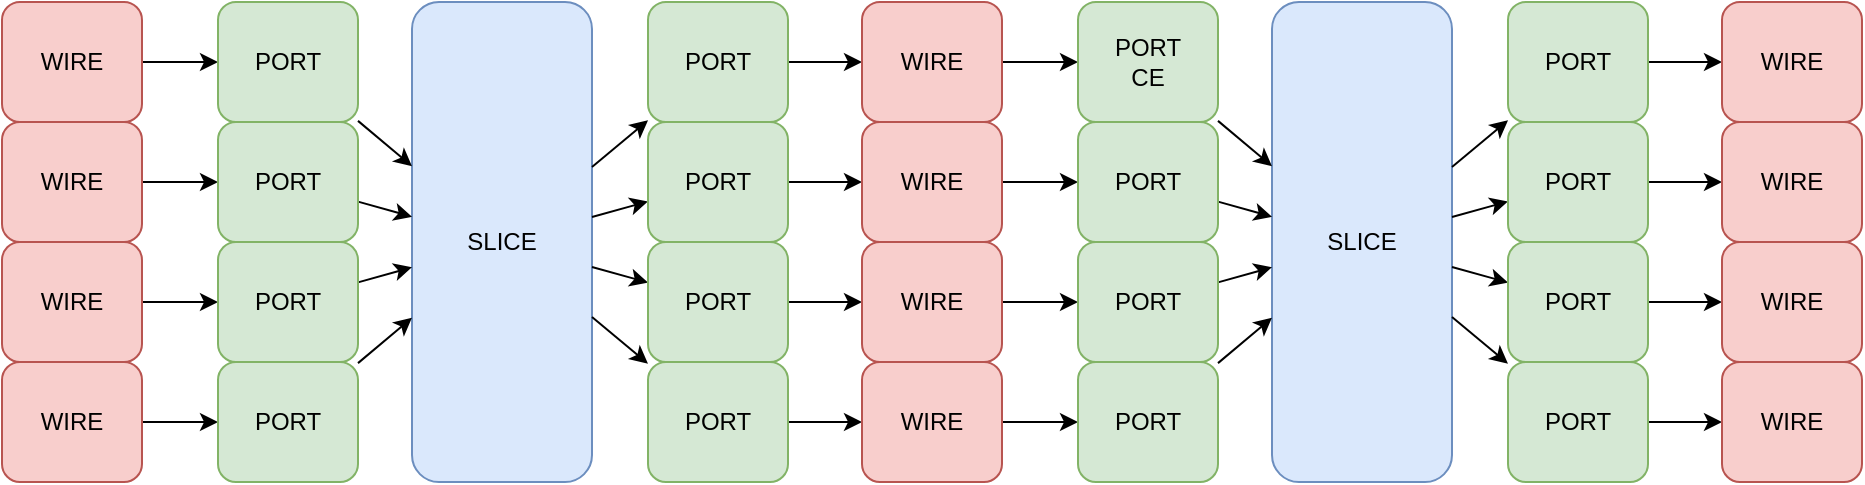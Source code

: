 <mxfile version="13.7.3" type="device"><diagram id="SD91HZ0w1xuz2IwIAkWW" name="Page-1"><mxGraphModel dx="1422" dy="822" grid="1" gridSize="10" guides="1" tooltips="1" connect="1" arrows="1" fold="1" page="1" pageScale="1" pageWidth="827" pageHeight="1169" math="0" shadow="0"><root><mxCell id="0"/><mxCell id="1" parent="0"/><mxCell id="beBqRzLxH4kBeokFCDio-5" value="SLICE" style="rounded=1;whiteSpace=wrap;html=1;fillColor=#dae8fc;strokeColor=#6c8ebf;" vertex="1" parent="1"><mxGeometry x="265" y="140" width="90" height="240" as="geometry"/></mxCell><mxCell id="beBqRzLxH4kBeokFCDio-22" value="SLICE" style="rounded=1;whiteSpace=wrap;html=1;fillColor=#dae8fc;strokeColor=#6c8ebf;" vertex="1" parent="1"><mxGeometry x="695" y="140" width="90" height="240" as="geometry"/></mxCell><mxCell id="beBqRzLxH4kBeokFCDio-31" value="" style="endArrow=classic;html=1;" edge="1" parent="1" source="beBqRzLxH4kBeokFCDio-1" target="beBqRzLxH4kBeokFCDio-6"><mxGeometry width="50" height="50" relative="1" as="geometry"><mxPoint x="10" y="160" as="sourcePoint"/><mxPoint x="60" y="110" as="targetPoint"/></mxGeometry></mxCell><mxCell id="beBqRzLxH4kBeokFCDio-32" value="" style="endArrow=classic;html=1;" edge="1" parent="1" source="beBqRzLxH4kBeokFCDio-2" target="beBqRzLxH4kBeokFCDio-7"><mxGeometry width="50" height="50" relative="1" as="geometry"><mxPoint x="140" y="180" as="sourcePoint"/><mxPoint x="160" y="180" as="targetPoint"/></mxGeometry></mxCell><mxCell id="beBqRzLxH4kBeokFCDio-33" value="" style="endArrow=classic;html=1;" edge="1" parent="1" source="beBqRzLxH4kBeokFCDio-3" target="beBqRzLxH4kBeokFCDio-8"><mxGeometry width="50" height="50" relative="1" as="geometry"><mxPoint x="140" y="240" as="sourcePoint"/><mxPoint x="160" y="240" as="targetPoint"/></mxGeometry></mxCell><mxCell id="beBqRzLxH4kBeokFCDio-34" value="" style="endArrow=classic;html=1;" edge="1" parent="1" source="beBqRzLxH4kBeokFCDio-4" target="beBqRzLxH4kBeokFCDio-9"><mxGeometry width="50" height="50" relative="1" as="geometry"><mxPoint x="140" y="300" as="sourcePoint"/><mxPoint x="160" y="300" as="targetPoint"/></mxGeometry></mxCell><mxCell id="beBqRzLxH4kBeokFCDio-35" value="" style="endArrow=classic;html=1;" edge="1" parent="1" source="beBqRzLxH4kBeokFCDio-9" target="beBqRzLxH4kBeokFCDio-5"><mxGeometry width="50" height="50" relative="1" as="geometry"><mxPoint x="140" y="360" as="sourcePoint"/><mxPoint x="160" y="360" as="targetPoint"/></mxGeometry></mxCell><mxCell id="beBqRzLxH4kBeokFCDio-36" value="" style="endArrow=classic;html=1;" edge="1" parent="1" source="beBqRzLxH4kBeokFCDio-8" target="beBqRzLxH4kBeokFCDio-5"><mxGeometry width="50" height="50" relative="1" as="geometry"><mxPoint x="230" y="331.364" as="sourcePoint"/><mxPoint x="260" y="306.818" as="targetPoint"/></mxGeometry></mxCell><mxCell id="beBqRzLxH4kBeokFCDio-37" value="" style="endArrow=classic;html=1;" edge="1" parent="1" source="beBqRzLxH4kBeokFCDio-7" target="beBqRzLxH4kBeokFCDio-5"><mxGeometry width="50" height="50" relative="1" as="geometry"><mxPoint x="230" y="290.455" as="sourcePoint"/><mxPoint x="260" y="282.273" as="targetPoint"/></mxGeometry></mxCell><mxCell id="beBqRzLxH4kBeokFCDio-38" value="" style="endArrow=classic;html=1;" edge="1" parent="1" source="beBqRzLxH4kBeokFCDio-6" target="beBqRzLxH4kBeokFCDio-5"><mxGeometry width="50" height="50" relative="1" as="geometry"><mxPoint x="230" y="249.545" as="sourcePoint"/><mxPoint x="260" y="257.727" as="targetPoint"/></mxGeometry></mxCell><mxCell id="beBqRzLxH4kBeokFCDio-39" value="" style="endArrow=classic;html=1;" edge="1" parent="1" source="beBqRzLxH4kBeokFCDio-5" target="beBqRzLxH4kBeokFCDio-10"><mxGeometry width="50" height="50" relative="1" as="geometry"><mxPoint x="230" y="208.636" as="sourcePoint"/><mxPoint x="260" y="233.182" as="targetPoint"/></mxGeometry></mxCell><mxCell id="beBqRzLxH4kBeokFCDio-40" value="" style="endArrow=classic;html=1;" edge="1" parent="1" source="beBqRzLxH4kBeokFCDio-5" target="beBqRzLxH4kBeokFCDio-11"><mxGeometry width="50" height="50" relative="1" as="geometry"><mxPoint x="350" y="235.966" as="sourcePoint"/><mxPoint x="389" y="206.471" as="targetPoint"/></mxGeometry></mxCell><mxCell id="beBqRzLxH4kBeokFCDio-41" value="" style="endArrow=classic;html=1;" edge="1" parent="1" source="beBqRzLxH4kBeokFCDio-5" target="beBqRzLxH4kBeokFCDio-12"><mxGeometry width="50" height="50" relative="1" as="geometry"><mxPoint x="350" y="258.655" as="sourcePoint"/><mxPoint x="389" y="248.824" as="targetPoint"/></mxGeometry></mxCell><mxCell id="beBqRzLxH4kBeokFCDio-42" value="" style="endArrow=classic;html=1;" edge="1" parent="1" source="beBqRzLxH4kBeokFCDio-5" target="beBqRzLxH4kBeokFCDio-13"><mxGeometry width="50" height="50" relative="1" as="geometry"><mxPoint x="350" y="281.345" as="sourcePoint"/><mxPoint x="389" y="291.176" as="targetPoint"/></mxGeometry></mxCell><mxCell id="beBqRzLxH4kBeokFCDio-43" value="" style="endArrow=classic;html=1;" edge="1" parent="1" source="beBqRzLxH4kBeokFCDio-13" target="beBqRzLxH4kBeokFCDio-17"><mxGeometry width="50" height="50" relative="1" as="geometry"><mxPoint x="350" y="304.034" as="sourcePoint"/><mxPoint x="389" y="333.529" as="targetPoint"/></mxGeometry></mxCell><mxCell id="beBqRzLxH4kBeokFCDio-44" value="" style="endArrow=classic;html=1;" edge="1" parent="1" source="beBqRzLxH4kBeokFCDio-12" target="beBqRzLxH4kBeokFCDio-16"><mxGeometry width="50" height="50" relative="1" as="geometry"><mxPoint x="459" y="360" as="sourcePoint"/><mxPoint x="490" y="360" as="targetPoint"/></mxGeometry></mxCell><mxCell id="beBqRzLxH4kBeokFCDio-45" value="" style="endArrow=classic;html=1;" edge="1" parent="1" source="beBqRzLxH4kBeokFCDio-11" target="beBqRzLxH4kBeokFCDio-15"><mxGeometry width="50" height="50" relative="1" as="geometry"><mxPoint x="459" y="300" as="sourcePoint"/><mxPoint x="490" y="300" as="targetPoint"/></mxGeometry></mxCell><mxCell id="beBqRzLxH4kBeokFCDio-46" value="" style="endArrow=classic;html=1;" edge="1" parent="1" source="beBqRzLxH4kBeokFCDio-10" target="beBqRzLxH4kBeokFCDio-14"><mxGeometry width="50" height="50" relative="1" as="geometry"><mxPoint x="459" y="240" as="sourcePoint"/><mxPoint x="490" y="240" as="targetPoint"/></mxGeometry></mxCell><mxCell id="beBqRzLxH4kBeokFCDio-47" value="" style="endArrow=classic;html=1;" edge="1" parent="1" source="beBqRzLxH4kBeokFCDio-14" target="beBqRzLxH4kBeokFCDio-18"><mxGeometry width="50" height="50" relative="1" as="geometry"><mxPoint x="459" y="180" as="sourcePoint"/><mxPoint x="490" y="180" as="targetPoint"/></mxGeometry></mxCell><mxCell id="beBqRzLxH4kBeokFCDio-48" value="" style="endArrow=classic;html=1;" edge="1" parent="1" source="beBqRzLxH4kBeokFCDio-15" target="beBqRzLxH4kBeokFCDio-19"><mxGeometry width="50" height="50" relative="1" as="geometry"><mxPoint x="560" y="180" as="sourcePoint"/><mxPoint x="600" y="180" as="targetPoint"/></mxGeometry></mxCell><mxCell id="beBqRzLxH4kBeokFCDio-49" value="" style="endArrow=classic;html=1;" edge="1" parent="1" source="beBqRzLxH4kBeokFCDio-16" target="beBqRzLxH4kBeokFCDio-20"><mxGeometry width="50" height="50" relative="1" as="geometry"><mxPoint x="560" y="240" as="sourcePoint"/><mxPoint x="600" y="240" as="targetPoint"/></mxGeometry></mxCell><mxCell id="beBqRzLxH4kBeokFCDio-50" value="" style="endArrow=classic;html=1;" edge="1" parent="1" source="beBqRzLxH4kBeokFCDio-17" target="beBqRzLxH4kBeokFCDio-21"><mxGeometry width="50" height="50" relative="1" as="geometry"><mxPoint x="560" y="300" as="sourcePoint"/><mxPoint x="600" y="300" as="targetPoint"/></mxGeometry></mxCell><mxCell id="beBqRzLxH4kBeokFCDio-52" value="" style="endArrow=classic;html=1;" edge="1" parent="1" source="beBqRzLxH4kBeokFCDio-21" target="beBqRzLxH4kBeokFCDio-22"><mxGeometry width="50" height="50" relative="1" as="geometry"><mxPoint x="560" y="360" as="sourcePoint"/><mxPoint x="600" y="360" as="targetPoint"/></mxGeometry></mxCell><mxCell id="beBqRzLxH4kBeokFCDio-53" value="" style="endArrow=classic;html=1;" edge="1" parent="1" source="beBqRzLxH4kBeokFCDio-20" target="beBqRzLxH4kBeokFCDio-22"><mxGeometry width="50" height="50" relative="1" as="geometry"><mxPoint x="670" y="333.75" as="sourcePoint"/><mxPoint x="710" y="303.75" as="targetPoint"/></mxGeometry></mxCell><mxCell id="beBqRzLxH4kBeokFCDio-54" value="" style="endArrow=classic;html=1;" edge="1" parent="1" source="beBqRzLxH4kBeokFCDio-19" target="beBqRzLxH4kBeokFCDio-22"><mxGeometry width="50" height="50" relative="1" as="geometry"><mxPoint x="670" y="291.25" as="sourcePoint"/><mxPoint x="710" y="281.25" as="targetPoint"/></mxGeometry></mxCell><mxCell id="beBqRzLxH4kBeokFCDio-55" value="" style="endArrow=classic;html=1;" edge="1" parent="1" source="beBqRzLxH4kBeokFCDio-18" target="beBqRzLxH4kBeokFCDio-22"><mxGeometry width="50" height="50" relative="1" as="geometry"><mxPoint x="670" y="248.75" as="sourcePoint"/><mxPoint x="710" y="258.75" as="targetPoint"/></mxGeometry></mxCell><mxCell id="beBqRzLxH4kBeokFCDio-56" value="" style="endArrow=classic;html=1;" edge="1" parent="1" source="beBqRzLxH4kBeokFCDio-22" target="beBqRzLxH4kBeokFCDio-23"><mxGeometry width="50" height="50" relative="1" as="geometry"><mxPoint x="670" y="206.25" as="sourcePoint"/><mxPoint x="710" y="236.25" as="targetPoint"/></mxGeometry></mxCell><mxCell id="beBqRzLxH4kBeokFCDio-57" value="" style="endArrow=classic;html=1;" edge="1" parent="1" source="beBqRzLxH4kBeokFCDio-22" target="beBqRzLxH4kBeokFCDio-24"><mxGeometry width="50" height="50" relative="1" as="geometry"><mxPoint x="800" y="233.182" as="sourcePoint"/><mxPoint x="830" y="208.636" as="targetPoint"/></mxGeometry></mxCell><mxCell id="beBqRzLxH4kBeokFCDio-58" value="" style="endArrow=classic;html=1;" edge="1" parent="1" source="beBqRzLxH4kBeokFCDio-22" target="beBqRzLxH4kBeokFCDio-25"><mxGeometry width="50" height="50" relative="1" as="geometry"><mxPoint x="800" y="257.727" as="sourcePoint"/><mxPoint x="830" y="249.545" as="targetPoint"/></mxGeometry></mxCell><mxCell id="beBqRzLxH4kBeokFCDio-59" value="" style="endArrow=classic;html=1;" edge="1" parent="1" source="beBqRzLxH4kBeokFCDio-22" target="beBqRzLxH4kBeokFCDio-26"><mxGeometry width="50" height="50" relative="1" as="geometry"><mxPoint x="800" y="282.273" as="sourcePoint"/><mxPoint x="830" y="290.455" as="targetPoint"/></mxGeometry></mxCell><mxCell id="beBqRzLxH4kBeokFCDio-60" value="" style="endArrow=classic;html=1;" edge="1" parent="1" source="beBqRzLxH4kBeokFCDio-26" target="beBqRzLxH4kBeokFCDio-30"><mxGeometry width="50" height="50" relative="1" as="geometry"><mxPoint x="800" y="306.818" as="sourcePoint"/><mxPoint x="830" y="331.364" as="targetPoint"/></mxGeometry></mxCell><mxCell id="beBqRzLxH4kBeokFCDio-61" value="" style="endArrow=classic;html=1;" edge="1" parent="1" source="beBqRzLxH4kBeokFCDio-25" target="beBqRzLxH4kBeokFCDio-29"><mxGeometry width="50" height="50" relative="1" as="geometry"><mxPoint x="900" y="360" as="sourcePoint"/><mxPoint x="930" y="360" as="targetPoint"/></mxGeometry></mxCell><mxCell id="beBqRzLxH4kBeokFCDio-62" value="" style="endArrow=classic;html=1;" edge="1" parent="1" source="beBqRzLxH4kBeokFCDio-24" target="beBqRzLxH4kBeokFCDio-28"><mxGeometry width="50" height="50" relative="1" as="geometry"><mxPoint x="900" y="300" as="sourcePoint"/><mxPoint x="930" y="300" as="targetPoint"/></mxGeometry></mxCell><mxCell id="beBqRzLxH4kBeokFCDio-63" value="" style="endArrow=classic;html=1;" edge="1" parent="1" source="beBqRzLxH4kBeokFCDio-23" target="beBqRzLxH4kBeokFCDio-27"><mxGeometry width="50" height="50" relative="1" as="geometry"><mxPoint x="900" y="240" as="sourcePoint"/><mxPoint x="930" y="240" as="targetPoint"/></mxGeometry></mxCell><mxCell id="beBqRzLxH4kBeokFCDio-64" value="" style="group" vertex="1" connectable="0" parent="1"><mxGeometry x="60" y="140" width="70" height="240" as="geometry"/></mxCell><mxCell id="beBqRzLxH4kBeokFCDio-1" value="WIRE" style="rounded=1;whiteSpace=wrap;html=1;fillColor=#f8cecc;strokeColor=#b85450;" vertex="1" parent="beBqRzLxH4kBeokFCDio-64"><mxGeometry width="70" height="60" as="geometry"/></mxCell><mxCell id="beBqRzLxH4kBeokFCDio-2" value="WIRE" style="rounded=1;whiteSpace=wrap;html=1;fillColor=#f8cecc;strokeColor=#b85450;" vertex="1" parent="beBqRzLxH4kBeokFCDio-64"><mxGeometry y="60" width="70" height="60" as="geometry"/></mxCell><mxCell id="beBqRzLxH4kBeokFCDio-3" value="WIRE" style="rounded=1;whiteSpace=wrap;html=1;fillColor=#f8cecc;strokeColor=#b85450;" vertex="1" parent="beBqRzLxH4kBeokFCDio-64"><mxGeometry y="120" width="70" height="60" as="geometry"/></mxCell><mxCell id="beBqRzLxH4kBeokFCDio-4" value="WIRE" style="rounded=1;whiteSpace=wrap;html=1;fillColor=#f8cecc;strokeColor=#b85450;" vertex="1" parent="beBqRzLxH4kBeokFCDio-64"><mxGeometry y="180" width="70" height="60" as="geometry"/></mxCell><mxCell id="beBqRzLxH4kBeokFCDio-65" value="" style="group" vertex="1" connectable="0" parent="1"><mxGeometry x="168" y="140" width="70" height="240" as="geometry"/></mxCell><mxCell id="beBqRzLxH4kBeokFCDio-6" value="PORT" style="rounded=1;whiteSpace=wrap;html=1;fillColor=#d5e8d4;strokeColor=#82b366;" vertex="1" parent="beBqRzLxH4kBeokFCDio-65"><mxGeometry width="70" height="60" as="geometry"/></mxCell><mxCell id="beBqRzLxH4kBeokFCDio-7" value="PORT" style="rounded=1;whiteSpace=wrap;html=1;fillColor=#d5e8d4;strokeColor=#82b366;" vertex="1" parent="beBqRzLxH4kBeokFCDio-65"><mxGeometry y="60" width="70" height="60" as="geometry"/></mxCell><mxCell id="beBqRzLxH4kBeokFCDio-8" value="PORT" style="rounded=1;whiteSpace=wrap;html=1;fillColor=#d5e8d4;strokeColor=#82b366;" vertex="1" parent="beBqRzLxH4kBeokFCDio-65"><mxGeometry y="120" width="70" height="60" as="geometry"/></mxCell><mxCell id="beBqRzLxH4kBeokFCDio-9" value="PORT" style="rounded=1;whiteSpace=wrap;html=1;fillColor=#d5e8d4;strokeColor=#82b366;" vertex="1" parent="beBqRzLxH4kBeokFCDio-65"><mxGeometry y="180" width="70" height="60" as="geometry"/></mxCell><mxCell id="beBqRzLxH4kBeokFCDio-66" value="" style="group" vertex="1" connectable="0" parent="1"><mxGeometry x="383" y="140" width="70" height="240" as="geometry"/></mxCell><mxCell id="beBqRzLxH4kBeokFCDio-10" value="PORT" style="rounded=1;whiteSpace=wrap;html=1;fillColor=#d5e8d4;strokeColor=#82b366;" vertex="1" parent="beBqRzLxH4kBeokFCDio-66"><mxGeometry width="70" height="60" as="geometry"/></mxCell><mxCell id="beBqRzLxH4kBeokFCDio-11" value="PORT" style="rounded=1;whiteSpace=wrap;html=1;fillColor=#d5e8d4;strokeColor=#82b366;" vertex="1" parent="beBqRzLxH4kBeokFCDio-66"><mxGeometry y="60" width="70" height="60" as="geometry"/></mxCell><mxCell id="beBqRzLxH4kBeokFCDio-12" value="PORT" style="rounded=1;whiteSpace=wrap;html=1;fillColor=#d5e8d4;strokeColor=#82b366;" vertex="1" parent="beBqRzLxH4kBeokFCDio-66"><mxGeometry y="120" width="70" height="60" as="geometry"/></mxCell><mxCell id="beBqRzLxH4kBeokFCDio-13" value="PORT" style="rounded=1;whiteSpace=wrap;html=1;fillColor=#d5e8d4;strokeColor=#82b366;" vertex="1" parent="beBqRzLxH4kBeokFCDio-66"><mxGeometry y="180" width="70" height="60" as="geometry"/></mxCell><mxCell id="beBqRzLxH4kBeokFCDio-67" value="" style="group" vertex="1" connectable="0" parent="1"><mxGeometry x="490" y="140" width="70" height="240" as="geometry"/></mxCell><mxCell id="beBqRzLxH4kBeokFCDio-14" value="WIRE" style="rounded=1;whiteSpace=wrap;html=1;fillColor=#f8cecc;strokeColor=#b85450;" vertex="1" parent="beBqRzLxH4kBeokFCDio-67"><mxGeometry width="70" height="60" as="geometry"/></mxCell><mxCell id="beBqRzLxH4kBeokFCDio-15" value="WIRE" style="rounded=1;whiteSpace=wrap;html=1;fillColor=#f8cecc;strokeColor=#b85450;" vertex="1" parent="beBqRzLxH4kBeokFCDio-67"><mxGeometry y="60" width="70" height="60" as="geometry"/></mxCell><mxCell id="beBqRzLxH4kBeokFCDio-16" value="WIRE" style="rounded=1;whiteSpace=wrap;html=1;fillColor=#f8cecc;strokeColor=#b85450;" vertex="1" parent="beBqRzLxH4kBeokFCDio-67"><mxGeometry y="120" width="70" height="60" as="geometry"/></mxCell><mxCell id="beBqRzLxH4kBeokFCDio-17" value="WIRE" style="rounded=1;whiteSpace=wrap;html=1;fillColor=#f8cecc;strokeColor=#b85450;" vertex="1" parent="beBqRzLxH4kBeokFCDio-67"><mxGeometry y="180" width="70" height="60" as="geometry"/></mxCell><mxCell id="beBqRzLxH4kBeokFCDio-68" value="" style="group" vertex="1" connectable="0" parent="1"><mxGeometry x="598" y="140" width="70" height="240" as="geometry"/></mxCell><mxCell id="beBqRzLxH4kBeokFCDio-18" value="PORT&lt;br&gt;CE" style="rounded=1;whiteSpace=wrap;html=1;fillColor=#d5e8d4;strokeColor=#82b366;" vertex="1" parent="beBqRzLxH4kBeokFCDio-68"><mxGeometry width="70" height="60" as="geometry"/></mxCell><mxCell id="beBqRzLxH4kBeokFCDio-19" value="PORT" style="rounded=1;whiteSpace=wrap;html=1;fillColor=#d5e8d4;strokeColor=#82b366;" vertex="1" parent="beBqRzLxH4kBeokFCDio-68"><mxGeometry y="60" width="70" height="60" as="geometry"/></mxCell><mxCell id="beBqRzLxH4kBeokFCDio-20" value="PORT" style="rounded=1;whiteSpace=wrap;html=1;fillColor=#d5e8d4;strokeColor=#82b366;" vertex="1" parent="beBqRzLxH4kBeokFCDio-68"><mxGeometry y="120" width="70" height="60" as="geometry"/></mxCell><mxCell id="beBqRzLxH4kBeokFCDio-21" value="PORT" style="rounded=1;whiteSpace=wrap;html=1;fillColor=#d5e8d4;strokeColor=#82b366;" vertex="1" parent="beBqRzLxH4kBeokFCDio-68"><mxGeometry y="180" width="70" height="60" as="geometry"/></mxCell><mxCell id="beBqRzLxH4kBeokFCDio-69" value="" style="group" vertex="1" connectable="0" parent="1"><mxGeometry x="813" y="140" width="70" height="240" as="geometry"/></mxCell><mxCell id="beBqRzLxH4kBeokFCDio-23" value="PORT" style="rounded=1;whiteSpace=wrap;html=1;fillColor=#d5e8d4;strokeColor=#82b366;" vertex="1" parent="beBqRzLxH4kBeokFCDio-69"><mxGeometry width="70" height="60" as="geometry"/></mxCell><mxCell id="beBqRzLxH4kBeokFCDio-24" value="PORT" style="rounded=1;whiteSpace=wrap;html=1;fillColor=#d5e8d4;strokeColor=#82b366;" vertex="1" parent="beBqRzLxH4kBeokFCDio-69"><mxGeometry y="60" width="70" height="60" as="geometry"/></mxCell><mxCell id="beBqRzLxH4kBeokFCDio-25" value="PORT" style="rounded=1;whiteSpace=wrap;html=1;fillColor=#d5e8d4;strokeColor=#82b366;" vertex="1" parent="beBqRzLxH4kBeokFCDio-69"><mxGeometry y="120" width="70" height="60" as="geometry"/></mxCell><mxCell id="beBqRzLxH4kBeokFCDio-26" value="PORT" style="rounded=1;whiteSpace=wrap;html=1;fillColor=#d5e8d4;strokeColor=#82b366;" vertex="1" parent="beBqRzLxH4kBeokFCDio-69"><mxGeometry y="180" width="70" height="60" as="geometry"/></mxCell><mxCell id="beBqRzLxH4kBeokFCDio-70" value="" style="group" vertex="1" connectable="0" parent="1"><mxGeometry x="920" y="140" width="70" height="240" as="geometry"/></mxCell><mxCell id="beBqRzLxH4kBeokFCDio-27" value="WIRE" style="rounded=1;whiteSpace=wrap;html=1;fillColor=#f8cecc;strokeColor=#b85450;" vertex="1" parent="beBqRzLxH4kBeokFCDio-70"><mxGeometry width="70" height="60" as="geometry"/></mxCell><mxCell id="beBqRzLxH4kBeokFCDio-28" value="WIRE" style="rounded=1;whiteSpace=wrap;html=1;fillColor=#f8cecc;strokeColor=#b85450;" vertex="1" parent="beBqRzLxH4kBeokFCDio-70"><mxGeometry y="60" width="70" height="60" as="geometry"/></mxCell><mxCell id="beBqRzLxH4kBeokFCDio-29" value="WIRE" style="rounded=1;whiteSpace=wrap;html=1;fillColor=#f8cecc;strokeColor=#b85450;" vertex="1" parent="beBqRzLxH4kBeokFCDio-70"><mxGeometry y="120" width="70" height="60" as="geometry"/></mxCell><mxCell id="beBqRzLxH4kBeokFCDio-30" value="WIRE" style="rounded=1;whiteSpace=wrap;html=1;fillColor=#f8cecc;strokeColor=#b85450;" vertex="1" parent="beBqRzLxH4kBeokFCDio-70"><mxGeometry y="180" width="70" height="60" as="geometry"/></mxCell></root></mxGraphModel></diagram></mxfile>